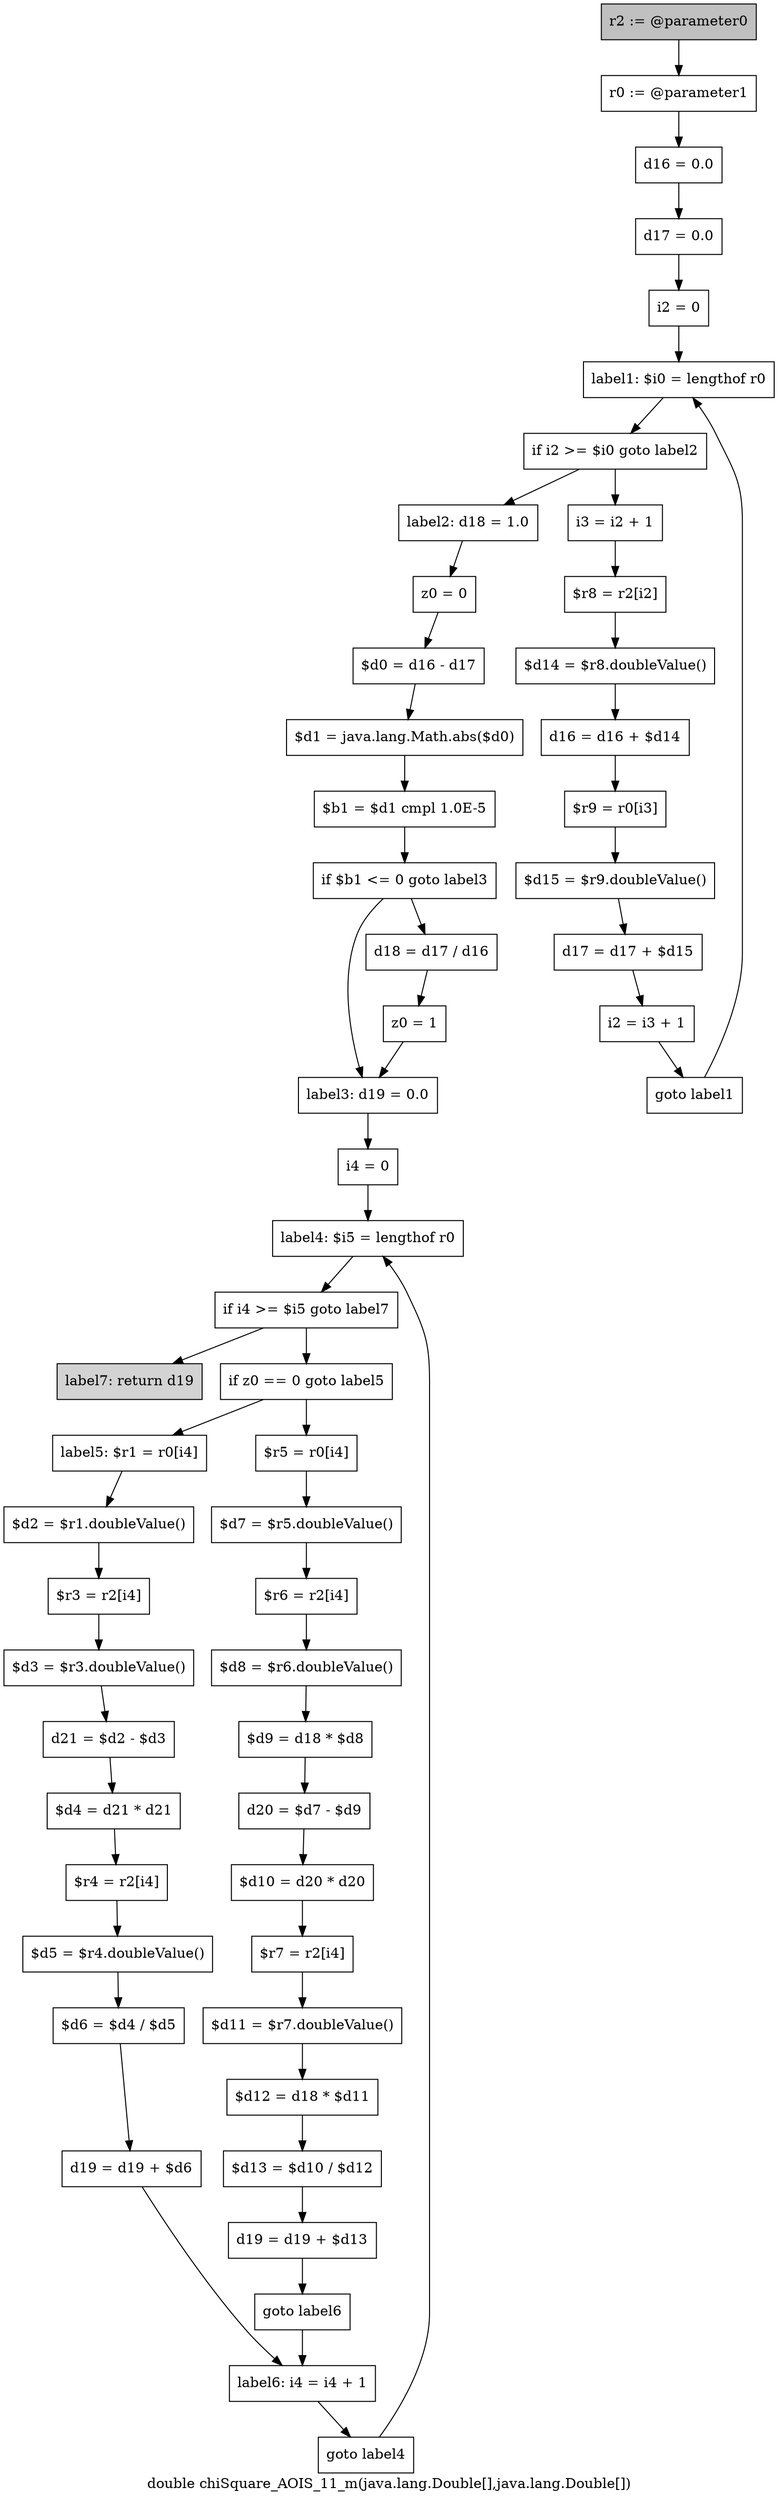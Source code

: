 digraph "double chiSquare_AOIS_11_m(java.lang.Double[],java.lang.Double[])" {
    label="double chiSquare_AOIS_11_m(java.lang.Double[],java.lang.Double[])";
    node [shape=box];
    "0" [style=filled,fillcolor=gray,label="r2 := @parameter0",];
    "1" [label="r0 := @parameter1",];
    "0"->"1";
    "2" [label="d16 = 0.0",];
    "1"->"2";
    "3" [label="d17 = 0.0",];
    "2"->"3";
    "4" [label="i2 = 0",];
    "3"->"4";
    "5" [label="label1: $i0 = lengthof r0",];
    "4"->"5";
    "6" [label="if i2 >= $i0 goto label2",];
    "5"->"6";
    "7" [label="i3 = i2 + 1",];
    "6"->"7";
    "16" [label="label2: d18 = 1.0",];
    "6"->"16";
    "8" [label="$r8 = r2[i2]",];
    "7"->"8";
    "9" [label="$d14 = $r8.doubleValue()",];
    "8"->"9";
    "10" [label="d16 = d16 + $d14",];
    "9"->"10";
    "11" [label="$r9 = r0[i3]",];
    "10"->"11";
    "12" [label="$d15 = $r9.doubleValue()",];
    "11"->"12";
    "13" [label="d17 = d17 + $d15",];
    "12"->"13";
    "14" [label="i2 = i3 + 1",];
    "13"->"14";
    "15" [label="goto label1",];
    "14"->"15";
    "15"->"5";
    "17" [label="z0 = 0",];
    "16"->"17";
    "18" [label="$d0 = d16 - d17",];
    "17"->"18";
    "19" [label="$d1 = java.lang.Math.abs($d0)",];
    "18"->"19";
    "20" [label="$b1 = $d1 cmpl 1.0E-5",];
    "19"->"20";
    "21" [label="if $b1 <= 0 goto label3",];
    "20"->"21";
    "22" [label="d18 = d17 / d16",];
    "21"->"22";
    "24" [label="label3: d19 = 0.0",];
    "21"->"24";
    "23" [label="z0 = 1",];
    "22"->"23";
    "23"->"24";
    "25" [label="i4 = 0",];
    "24"->"25";
    "26" [label="label4: $i5 = lengthof r0",];
    "25"->"26";
    "27" [label="if i4 >= $i5 goto label7",];
    "26"->"27";
    "28" [label="if z0 == 0 goto label5",];
    "27"->"28";
    "54" [style=filled,fillcolor=lightgray,label="label7: return d19",];
    "27"->"54";
    "29" [label="$r5 = r0[i4]",];
    "28"->"29";
    "42" [label="label5: $r1 = r0[i4]",];
    "28"->"42";
    "30" [label="$d7 = $r5.doubleValue()",];
    "29"->"30";
    "31" [label="$r6 = r2[i4]",];
    "30"->"31";
    "32" [label="$d8 = $r6.doubleValue()",];
    "31"->"32";
    "33" [label="$d9 = d18 * $d8",];
    "32"->"33";
    "34" [label="d20 = $d7 - $d9",];
    "33"->"34";
    "35" [label="$d10 = d20 * d20",];
    "34"->"35";
    "36" [label="$r7 = r2[i4]",];
    "35"->"36";
    "37" [label="$d11 = $r7.doubleValue()",];
    "36"->"37";
    "38" [label="$d12 = d18 * $d11",];
    "37"->"38";
    "39" [label="$d13 = $d10 / $d12",];
    "38"->"39";
    "40" [label="d19 = d19 + $d13",];
    "39"->"40";
    "41" [label="goto label6",];
    "40"->"41";
    "52" [label="label6: i4 = i4 + 1",];
    "41"->"52";
    "43" [label="$d2 = $r1.doubleValue()",];
    "42"->"43";
    "44" [label="$r3 = r2[i4]",];
    "43"->"44";
    "45" [label="$d3 = $r3.doubleValue()",];
    "44"->"45";
    "46" [label="d21 = $d2 - $d3",];
    "45"->"46";
    "47" [label="$d4 = d21 * d21",];
    "46"->"47";
    "48" [label="$r4 = r2[i4]",];
    "47"->"48";
    "49" [label="$d5 = $r4.doubleValue()",];
    "48"->"49";
    "50" [label="$d6 = $d4 / $d5",];
    "49"->"50";
    "51" [label="d19 = d19 + $d6",];
    "50"->"51";
    "51"->"52";
    "53" [label="goto label4",];
    "52"->"53";
    "53"->"26";
}
